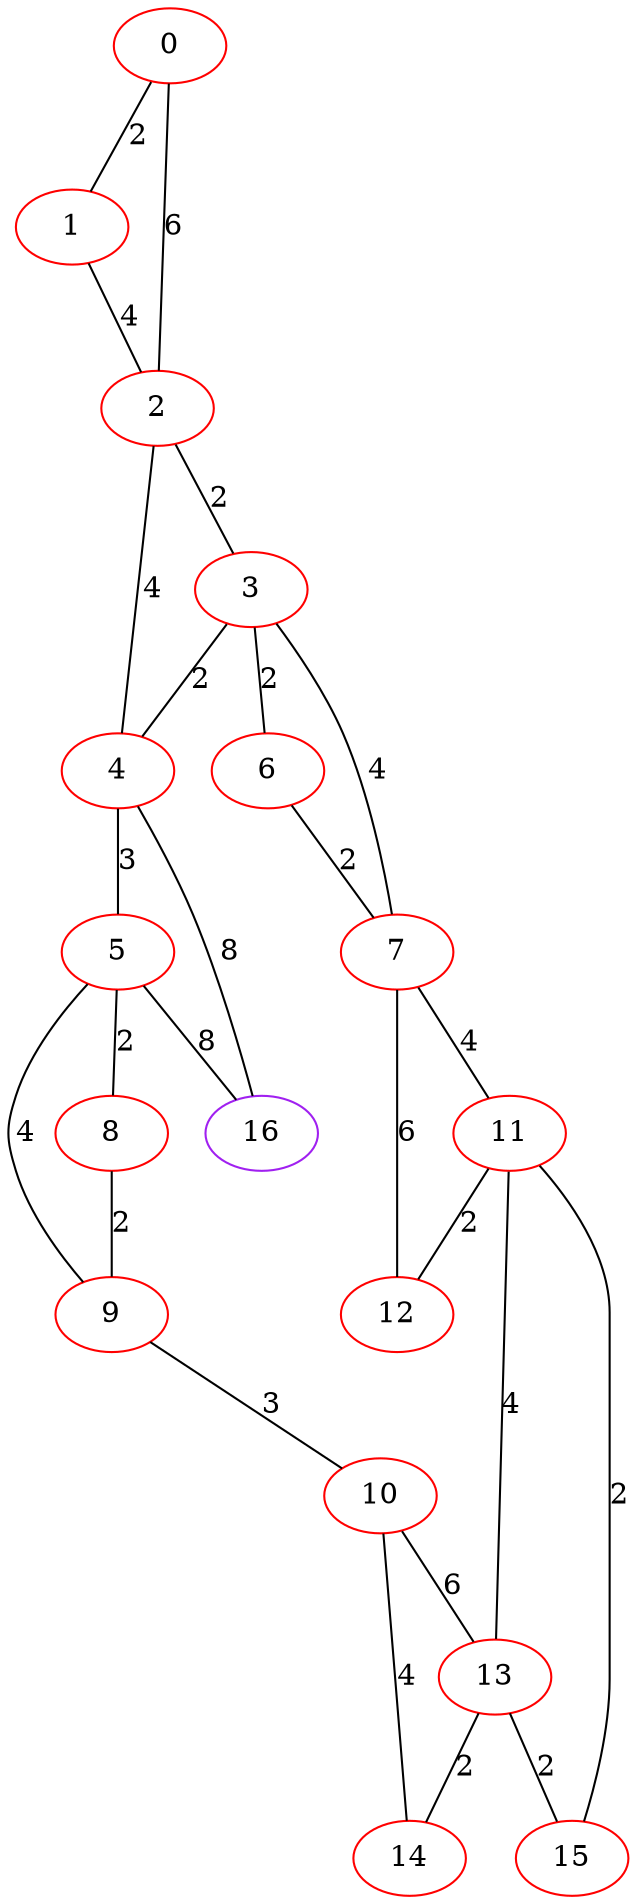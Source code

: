 graph "" {
0 [color=red, weight=1];
1 [color=red, weight=1];
2 [color=red, weight=1];
3 [color=red, weight=1];
4 [color=red, weight=1];
5 [color=red, weight=1];
6 [color=red, weight=1];
7 [color=red, weight=1];
8 [color=red, weight=1];
9 [color=red, weight=1];
10 [color=red, weight=1];
11 [color=red, weight=1];
12 [color=red, weight=1];
13 [color=red, weight=1];
14 [color=red, weight=1];
15 [color=red, weight=1];
16 [color=purple, weight=4];
0 -- 1  [key=0, label=2];
0 -- 2  [key=0, label=6];
1 -- 2  [key=0, label=4];
2 -- 3  [key=0, label=2];
2 -- 4  [key=0, label=4];
3 -- 4  [key=0, label=2];
3 -- 6  [key=0, label=2];
3 -- 7  [key=0, label=4];
4 -- 16  [key=0, label=8];
4 -- 5  [key=0, label=3];
5 -- 8  [key=0, label=2];
5 -- 9  [key=0, label=4];
5 -- 16  [key=0, label=8];
6 -- 7  [key=0, label=2];
7 -- 11  [key=0, label=4];
7 -- 12  [key=0, label=6];
8 -- 9  [key=0, label=2];
9 -- 10  [key=0, label=3];
10 -- 13  [key=0, label=6];
10 -- 14  [key=0, label=4];
11 -- 15  [key=0, label=2];
11 -- 12  [key=0, label=2];
11 -- 13  [key=0, label=4];
13 -- 14  [key=0, label=2];
13 -- 15  [key=0, label=2];
}
